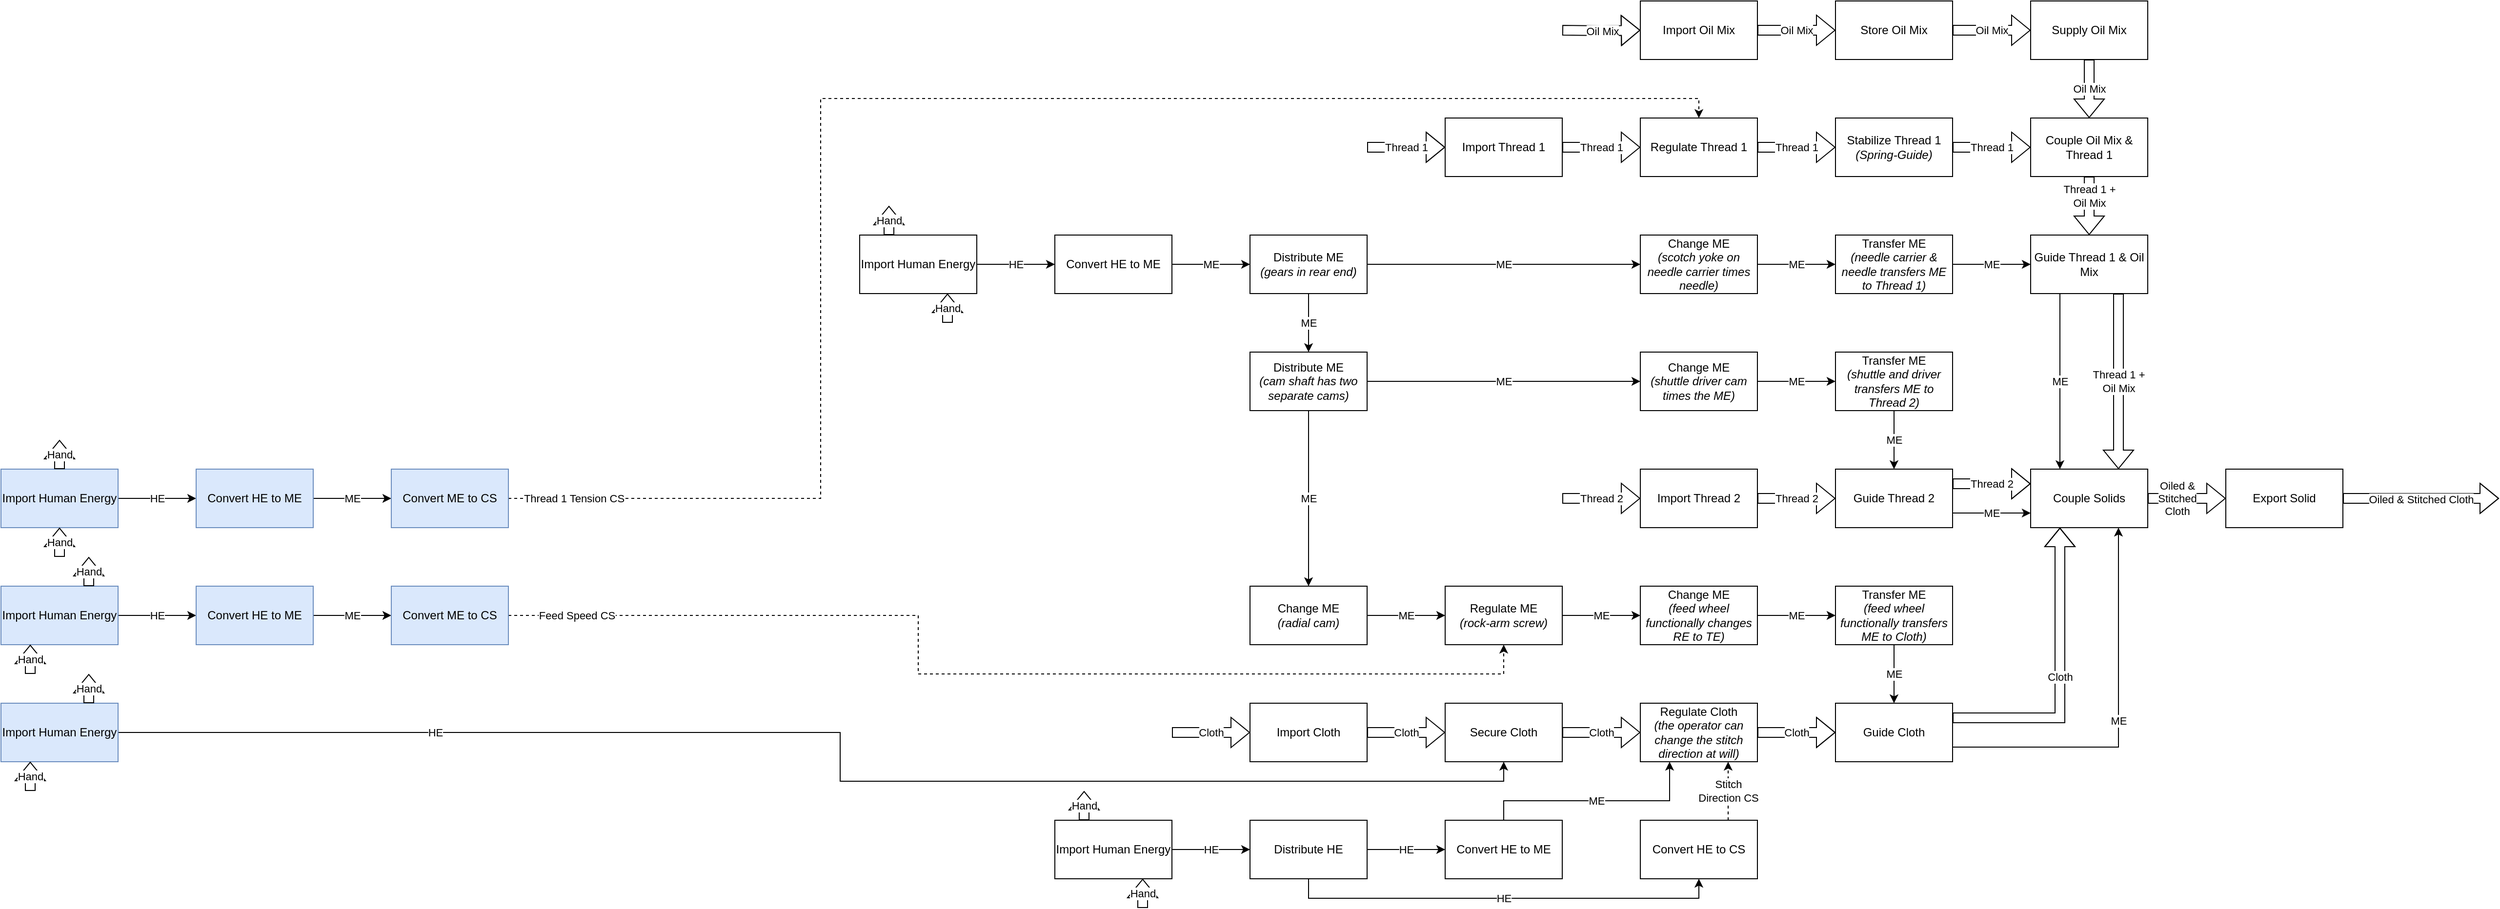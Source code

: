 <mxfile version="19.0.3" type="device"><diagram id="xn1zfxU0n3qhUl4-fZTe" name="Page-1"><mxGraphModel dx="3470" dy="2492" grid="1" gridSize="10" guides="1" tooltips="1" connect="1" arrows="1" fold="1" page="1" pageScale="1" pageWidth="1100" pageHeight="850" math="0" shadow="0"><root><mxCell id="0"/><mxCell id="1" parent="0"/><mxCell id="2Urj0QmqIUxQSw8zZQH4-1" value="HE" style="edgeStyle=orthogonalEdgeStyle;rounded=0;orthogonalLoop=1;jettySize=auto;html=1;exitX=1;exitY=0.5;exitDx=0;exitDy=0;entryX=0;entryY=0.5;entryDx=0;entryDy=0;" parent="1" source="2Urj0QmqIUxQSw8zZQH4-2" target="2Urj0QmqIUxQSw8zZQH4-6" edge="1"><mxGeometry relative="1" as="geometry"/></mxCell><mxCell id="2Urj0QmqIUxQSw8zZQH4-2" value="Import Human Energy" style="rounded=0;whiteSpace=wrap;html=1;" parent="1" vertex="1"><mxGeometry x="80" y="150" width="120" height="60" as="geometry"/></mxCell><mxCell id="2Urj0QmqIUxQSw8zZQH4-3" value="Hand" style="shape=flexArrow;endArrow=classic;html=1;rounded=0;entryX=0.75;entryY=1;entryDx=0;entryDy=0;" parent="1" target="2Urj0QmqIUxQSw8zZQH4-2" edge="1"><mxGeometry width="50" height="50" relative="1" as="geometry"><mxPoint x="170" y="240" as="sourcePoint"/><mxPoint x="170" y="250" as="targetPoint"/></mxGeometry></mxCell><mxCell id="2Urj0QmqIUxQSw8zZQH4-4" value="Hand" style="shape=flexArrow;endArrow=classic;html=1;rounded=0;exitX=0.25;exitY=0;exitDx=0;exitDy=0;" parent="1" source="2Urj0QmqIUxQSw8zZQH4-2" edge="1"><mxGeometry width="50" height="50" relative="1" as="geometry"><mxPoint x="120" y="110" as="sourcePoint"/><mxPoint x="110" y="120" as="targetPoint"/></mxGeometry></mxCell><mxCell id="2Urj0QmqIUxQSw8zZQH4-5" value="ME" style="edgeStyle=orthogonalEdgeStyle;rounded=0;orthogonalLoop=1;jettySize=auto;html=1;exitX=1;exitY=0.5;exitDx=0;exitDy=0;entryX=0;entryY=0.5;entryDx=0;entryDy=0;" parent="1" source="2Urj0QmqIUxQSw8zZQH4-6" target="2Urj0QmqIUxQSw8zZQH4-8" edge="1"><mxGeometry relative="1" as="geometry"><mxPoint x="470" y="200" as="targetPoint"/></mxGeometry></mxCell><mxCell id="2Urj0QmqIUxQSw8zZQH4-6" value="Convert HE to ME" style="rounded=0;whiteSpace=wrap;html=1;" parent="1" vertex="1"><mxGeometry x="280" y="150" width="120" height="60" as="geometry"/></mxCell><mxCell id="2Urj0QmqIUxQSw8zZQH4-7" value="ME" style="edgeStyle=orthogonalEdgeStyle;rounded=0;orthogonalLoop=1;jettySize=auto;html=1;exitX=0.5;exitY=1;exitDx=0;exitDy=0;entryX=0.5;entryY=0;entryDx=0;entryDy=0;" parent="1" source="2Urj0QmqIUxQSw8zZQH4-8" target="2Urj0QmqIUxQSw8zZQH4-33" edge="1"><mxGeometry relative="1" as="geometry"/></mxCell><mxCell id="2Urj0QmqIUxQSw8zZQH4-8" value="Distribute ME&lt;br&gt;&lt;i&gt;(gears in rear end)&lt;/i&gt;" style="rounded=0;whiteSpace=wrap;html=1;" parent="1" vertex="1"><mxGeometry x="480" y="150" width="120" height="60" as="geometry"/></mxCell><mxCell id="2Urj0QmqIUxQSw8zZQH4-9" value="ME" style="edgeStyle=orthogonalEdgeStyle;rounded=0;orthogonalLoop=1;jettySize=auto;html=1;exitX=1;exitY=0.5;exitDx=0;exitDy=0;entryX=0;entryY=0.5;entryDx=0;entryDy=0;" parent="1" source="2Urj0QmqIUxQSw8zZQH4-8" target="2Urj0QmqIUxQSw8zZQH4-11" edge="1"><mxGeometry relative="1" as="geometry"><mxPoint x="600" y="180" as="sourcePoint"/></mxGeometry></mxCell><mxCell id="2Urj0QmqIUxQSw8zZQH4-10" value="ME" style="edgeStyle=orthogonalEdgeStyle;rounded=0;orthogonalLoop=1;jettySize=auto;html=1;exitX=1;exitY=0.5;exitDx=0;exitDy=0;entryX=0;entryY=0.5;entryDx=0;entryDy=0;" parent="1" source="2Urj0QmqIUxQSw8zZQH4-11" target="2Urj0QmqIUxQSw8zZQH4-14" edge="1"><mxGeometry relative="1" as="geometry"/></mxCell><mxCell id="2Urj0QmqIUxQSw8zZQH4-11" value="Change ME&lt;br&gt;&lt;i&gt;(scotch yoke on needle carrier times needle)&lt;/i&gt;" style="rounded=0;whiteSpace=wrap;html=1;" parent="1" vertex="1"><mxGeometry x="880" y="150" width="120" height="60" as="geometry"/></mxCell><mxCell id="2Urj0QmqIUxQSw8zZQH4-12" value="ME" style="edgeStyle=orthogonalEdgeStyle;rounded=0;orthogonalLoop=1;jettySize=auto;html=1;entryX=0;entryY=0.5;entryDx=0;entryDy=0;exitX=1;exitY=0.5;exitDx=0;exitDy=0;" parent="1" source="2Urj0QmqIUxQSw8zZQH4-14" target="2Urj0QmqIUxQSw8zZQH4-21" edge="1"><mxGeometry relative="1" as="geometry"><mxPoint x="1200" y="180" as="sourcePoint"/><mxPoint x="1080" y="180.0" as="targetPoint"/><Array as="points"/><mxPoint as="offset"/></mxGeometry></mxCell><mxCell id="2Urj0QmqIUxQSw8zZQH4-14" value="Transfer ME&lt;br&gt;&lt;i&gt;(needle carrier &amp;amp; needle transfers ME to Thread 1)&lt;/i&gt;" style="rounded=0;whiteSpace=wrap;html=1;" parent="1" vertex="1"><mxGeometry x="1080" y="150" width="120" height="60" as="geometry"/></mxCell><mxCell id="2Urj0QmqIUxQSw8zZQH4-16" value="Import Thread 1" style="rounded=0;whiteSpace=wrap;html=1;" parent="1" vertex="1"><mxGeometry x="680" y="30" width="120" height="60" as="geometry"/></mxCell><mxCell id="2Urj0QmqIUxQSw8zZQH4-17" value="Thread 1" style="edgeStyle=orthogonalEdgeStyle;shape=flexArrow;rounded=0;orthogonalLoop=1;jettySize=auto;html=1;exitX=1;exitY=0.5;exitDx=0;exitDy=0;entryX=0;entryY=0.5;entryDx=0;entryDy=0;" parent="1" source="2Urj0QmqIUxQSw8zZQH4-16" target="2Urj0QmqIUxQSw8zZQH4-24" edge="1"><mxGeometry relative="1" as="geometry"><mxPoint x="870" y="60" as="targetPoint"/><mxPoint x="800" y="60" as="sourcePoint"/></mxGeometry></mxCell><mxCell id="2Urj0QmqIUxQSw8zZQH4-19" value="Thread 1 +&lt;br&gt;Oil Mix" style="edgeStyle=orthogonalEdgeStyle;rounded=0;orthogonalLoop=1;jettySize=auto;html=1;entryX=0.75;entryY=0;entryDx=0;entryDy=0;shape=flexArrow;exitX=0.75;exitY=1;exitDx=0;exitDy=0;" parent="1" source="2Urj0QmqIUxQSw8zZQH4-21" target="2Urj0QmqIUxQSw8zZQH4-74" edge="1"><mxGeometry relative="1" as="geometry"><mxPoint x="1370" y="170" as="sourcePoint"/></mxGeometry></mxCell><mxCell id="2Urj0QmqIUxQSw8zZQH4-20" value="ME" style="edgeStyle=orthogonalEdgeStyle;rounded=0;orthogonalLoop=1;jettySize=auto;html=1;entryX=0.25;entryY=0;entryDx=0;entryDy=0;exitX=0.25;exitY=1;exitDx=0;exitDy=0;" parent="1" source="2Urj0QmqIUxQSw8zZQH4-21" target="2Urj0QmqIUxQSw8zZQH4-74" edge="1"><mxGeometry relative="1" as="geometry"><mxPoint x="1310" y="180" as="sourcePoint"/></mxGeometry></mxCell><mxCell id="2Urj0QmqIUxQSw8zZQH4-21" value="Guide Thread 1 &amp;amp; Oil Mix" style="rounded=0;whiteSpace=wrap;html=1;" parent="1" vertex="1"><mxGeometry x="1280" y="150" width="120" height="60" as="geometry"/></mxCell><mxCell id="2Urj0QmqIUxQSw8zZQH4-22" value="Thread 1" style="edgeStyle=orthogonalEdgeStyle;rounded=0;orthogonalLoop=1;jettySize=auto;html=1;entryX=0;entryY=0.5;entryDx=0;entryDy=0;shape=flexArrow;exitX=1;exitY=0.5;exitDx=0;exitDy=0;" parent="1" source="2Urj0QmqIUxQSw8zZQH4-90" target="2Urj0QmqIUxQSw8zZQH4-95" edge="1"><mxGeometry relative="1" as="geometry"><mxPoint x="1200" y="60" as="sourcePoint"/></mxGeometry></mxCell><mxCell id="2Urj0QmqIUxQSw8zZQH4-23" value="Thread 1" style="edgeStyle=orthogonalEdgeStyle;rounded=0;orthogonalLoop=1;jettySize=auto;html=1;exitX=1;exitY=0.5;exitDx=0;exitDy=0;entryX=0;entryY=0.5;entryDx=0;entryDy=0;shape=flexArrow;" parent="1" source="2Urj0QmqIUxQSw8zZQH4-24" target="2Urj0QmqIUxQSw8zZQH4-90" edge="1"><mxGeometry relative="1" as="geometry"/></mxCell><mxCell id="2Urj0QmqIUxQSw8zZQH4-24" value="Regulate Thread 1" style="rounded=0;whiteSpace=wrap;html=1;" parent="1" vertex="1"><mxGeometry x="880" y="30" width="120" height="60" as="geometry"/></mxCell><mxCell id="2Urj0QmqIUxQSw8zZQH4-25" value="HE" style="edgeStyle=orthogonalEdgeStyle;rounded=0;orthogonalLoop=1;jettySize=auto;html=1;exitX=1;exitY=0.5;exitDx=0;exitDy=0;entryX=0;entryY=0.5;entryDx=0;entryDy=0;" parent="1" source="2Urj0QmqIUxQSw8zZQH4-28" target="2Urj0QmqIUxQSw8zZQH4-27" edge="1"><mxGeometry relative="1" as="geometry"><mxPoint x="-480" y="540" as="sourcePoint"/></mxGeometry></mxCell><mxCell id="2Urj0QmqIUxQSw8zZQH4-26" value="Thread 1 Tension CS" style="edgeStyle=orthogonalEdgeStyle;rounded=0;orthogonalLoop=1;jettySize=auto;html=1;entryX=0.5;entryY=0;entryDx=0;entryDy=0;dashed=1;exitX=1;exitY=0.5;exitDx=0;exitDy=0;" parent="1" source="2Urj0QmqIUxQSw8zZQH4-93" target="2Urj0QmqIUxQSw8zZQH4-24" edge="1"><mxGeometry x="-0.919" relative="1" as="geometry"><mxPoint x="530" y="10" as="sourcePoint"/><Array as="points"><mxPoint x="40" y="420"/><mxPoint x="40" y="10"/><mxPoint x="940" y="10"/></Array><mxPoint as="offset"/></mxGeometry></mxCell><mxCell id="2Urj0QmqIUxQSw8zZQH4-94" value="ME" style="edgeStyle=orthogonalEdgeStyle;rounded=0;orthogonalLoop=1;jettySize=auto;html=1;exitX=1;exitY=0.5;exitDx=0;exitDy=0;entryX=0;entryY=0.5;entryDx=0;entryDy=0;" parent="1" source="2Urj0QmqIUxQSw8zZQH4-27" target="2Urj0QmqIUxQSw8zZQH4-93" edge="1"><mxGeometry relative="1" as="geometry"><mxPoint x="-340" y="450.0" as="targetPoint"/></mxGeometry></mxCell><mxCell id="2Urj0QmqIUxQSw8zZQH4-27" value="Convert HE to ME" style="rounded=0;whiteSpace=wrap;html=1;fillColor=#dae8fc;strokeColor=#6c8ebf;" parent="1" vertex="1"><mxGeometry x="-600" y="390" width="120" height="60" as="geometry"/></mxCell><mxCell id="2Urj0QmqIUxQSw8zZQH4-28" value="Import Human Energy" style="rounded=0;whiteSpace=wrap;html=1;fillColor=#dae8fc;strokeColor=#6c8ebf;" parent="1" vertex="1"><mxGeometry x="-800" y="390" width="120" height="60" as="geometry"/></mxCell><mxCell id="2Urj0QmqIUxQSw8zZQH4-29" value="Hand" style="shape=flexArrow;endArrow=classic;html=1;rounded=0;entryX=0.5;entryY=1;entryDx=0;entryDy=0;" parent="1" target="2Urj0QmqIUxQSw8zZQH4-28" edge="1"><mxGeometry width="50" height="50" relative="1" as="geometry"><mxPoint x="-740" y="480" as="sourcePoint"/><mxPoint x="-510" y="690" as="targetPoint"/></mxGeometry></mxCell><mxCell id="2Urj0QmqIUxQSw8zZQH4-30" value="Hand" style="shape=flexArrow;endArrow=classic;html=1;rounded=0;exitX=0.5;exitY=0;exitDx=0;exitDy=0;" parent="1" source="2Urj0QmqIUxQSw8zZQH4-28" edge="1"><mxGeometry width="50" height="50" relative="1" as="geometry"><mxPoint x="-560" y="470" as="sourcePoint"/><mxPoint x="-740" y="360" as="targetPoint"/></mxGeometry></mxCell><mxCell id="2Urj0QmqIUxQSw8zZQH4-31" value="ME" style="edgeStyle=orthogonalEdgeStyle;rounded=0;orthogonalLoop=1;jettySize=auto;html=1;exitX=0.5;exitY=1;exitDx=0;exitDy=0;entryX=0.5;entryY=0;entryDx=0;entryDy=0;" parent="1" source="2Urj0QmqIUxQSw8zZQH4-33" target="3_Bx78kAzlLMPyuYpHiF-7" edge="1"><mxGeometry relative="1" as="geometry"><mxPoint x="430" y="460" as="targetPoint"/><Array as="points"><mxPoint x="540" y="340"/><mxPoint x="540" y="340"/></Array></mxGeometry></mxCell><mxCell id="2Urj0QmqIUxQSw8zZQH4-32" value="ME" style="edgeStyle=orthogonalEdgeStyle;rounded=0;orthogonalLoop=1;jettySize=auto;html=1;exitX=1;exitY=0.5;exitDx=0;exitDy=0;entryX=0;entryY=0.5;entryDx=0;entryDy=0;" parent="1" source="2Urj0QmqIUxQSw8zZQH4-33" target="2Urj0QmqIUxQSw8zZQH4-52" edge="1"><mxGeometry relative="1" as="geometry"/></mxCell><mxCell id="2Urj0QmqIUxQSw8zZQH4-33" value="Distribute ME&lt;br&gt;&lt;i&gt;(cam shaft has two separate cams)&lt;/i&gt;" style="rounded=0;whiteSpace=wrap;html=1;" parent="1" vertex="1"><mxGeometry x="480" y="270" width="120" height="60" as="geometry"/></mxCell><mxCell id="2Urj0QmqIUxQSw8zZQH4-34" value="Cloth" style="edgeStyle=orthogonalEdgeStyle;rounded=0;orthogonalLoop=1;jettySize=auto;html=1;exitX=1;exitY=0.5;exitDx=0;exitDy=0;entryX=0;entryY=0.5;entryDx=0;entryDy=0;shape=flexArrow;" parent="1" source="2Urj0QmqIUxQSw8zZQH4-35" target="2Urj0QmqIUxQSw8zZQH4-39" edge="1"><mxGeometry relative="1" as="geometry"/></mxCell><mxCell id="2Urj0QmqIUxQSw8zZQH4-35" value="Import Cloth" style="rounded=0;whiteSpace=wrap;html=1;" parent="1" vertex="1"><mxGeometry x="480" y="630" width="120" height="60" as="geometry"/></mxCell><mxCell id="2Urj0QmqIUxQSw8zZQH4-36" value="Thread 1" style="shape=flexArrow;endArrow=classic;html=1;rounded=0;entryX=0;entryY=0.5;entryDx=0;entryDy=0;" parent="1" target="2Urj0QmqIUxQSw8zZQH4-16" edge="1"><mxGeometry width="50" height="50" relative="1" as="geometry"><mxPoint x="600" y="60" as="sourcePoint"/><mxPoint x="650" y="30" as="targetPoint"/><Array as="points"><mxPoint x="640" y="60"/></Array></mxGeometry></mxCell><mxCell id="2Urj0QmqIUxQSw8zZQH4-37" value="Cloth" style="shape=flexArrow;endArrow=classic;html=1;rounded=0;entryX=0;entryY=0.5;entryDx=0;entryDy=0;" parent="1" target="2Urj0QmqIUxQSw8zZQH4-35" edge="1"><mxGeometry width="50" height="50" relative="1" as="geometry"><mxPoint x="400" y="660" as="sourcePoint"/><mxPoint x="440" y="630" as="targetPoint"/></mxGeometry></mxCell><mxCell id="2Urj0QmqIUxQSw8zZQH4-38" value="Cloth" style="edgeStyle=orthogonalEdgeStyle;rounded=0;orthogonalLoop=1;jettySize=auto;html=1;exitX=1;exitY=0.5;exitDx=0;exitDy=0;shape=flexArrow;entryX=0;entryY=0.5;entryDx=0;entryDy=0;" parent="1" source="2Urj0QmqIUxQSw8zZQH4-39" target="2Urj0QmqIUxQSw8zZQH4-72" edge="1"><mxGeometry relative="1" as="geometry"><mxPoint x="860" y="660" as="targetPoint"/></mxGeometry></mxCell><mxCell id="2Urj0QmqIUxQSw8zZQH4-39" value="Secure Cloth" style="rounded=0;whiteSpace=wrap;html=1;" parent="1" vertex="1"><mxGeometry x="680" y="630" width="120" height="60" as="geometry"/></mxCell><mxCell id="2Urj0QmqIUxQSw8zZQH4-40" value="HE" style="edgeStyle=orthogonalEdgeStyle;rounded=0;orthogonalLoop=1;jettySize=auto;html=1;exitX=1;exitY=0.5;exitDx=0;exitDy=0;entryX=0.5;entryY=1;entryDx=0;entryDy=0;" parent="1" source="2Urj0QmqIUxQSw8zZQH4-41" target="2Urj0QmqIUxQSw8zZQH4-39" edge="1"><mxGeometry x="-0.564" relative="1" as="geometry"><mxPoint x="700" y="800" as="sourcePoint"/><mxPoint x="780.0" y="800" as="targetPoint"/><Array as="points"><mxPoint x="60" y="660"/><mxPoint x="60" y="710"/><mxPoint x="740" y="710"/></Array><mxPoint as="offset"/></mxGeometry></mxCell><mxCell id="2Urj0QmqIUxQSw8zZQH4-41" value="Import Human Energy" style="rounded=0;whiteSpace=wrap;html=1;fillColor=#dae8fc;strokeColor=#6c8ebf;" parent="1" vertex="1"><mxGeometry x="-800" y="630" width="120" height="60" as="geometry"/></mxCell><mxCell id="2Urj0QmqIUxQSw8zZQH4-42" value="Hand" style="shape=flexArrow;endArrow=classic;html=1;rounded=0;entryX=0.25;entryY=1;entryDx=0;entryDy=0;" parent="1" target="2Urj0QmqIUxQSw8zZQH4-41" edge="1"><mxGeometry width="50" height="50" relative="1" as="geometry"><mxPoint x="-770" y="720" as="sourcePoint"/><mxPoint x="-710" y="730" as="targetPoint"/></mxGeometry></mxCell><mxCell id="2Urj0QmqIUxQSw8zZQH4-43" value="Hand" style="shape=flexArrow;endArrow=classic;html=1;rounded=0;exitX=0.75;exitY=0;exitDx=0;exitDy=0;" parent="1" source="2Urj0QmqIUxQSw8zZQH4-41" edge="1"><mxGeometry width="50" height="50" relative="1" as="geometry"><mxPoint x="-760" y="590" as="sourcePoint"/><mxPoint x="-710" y="600" as="targetPoint"/></mxGeometry></mxCell><mxCell id="2Urj0QmqIUxQSw8zZQH4-44" value="ME" style="edgeStyle=orthogonalEdgeStyle;rounded=0;orthogonalLoop=1;jettySize=auto;html=1;exitX=1;exitY=0.5;exitDx=0;exitDy=0;entryX=0;entryY=0.5;entryDx=0;entryDy=0;" parent="1" source="3_Bx78kAzlLMPyuYpHiF-7" target="2Urj0QmqIUxQSw8zZQH4-59" edge="1"><mxGeometry relative="1" as="geometry"><mxPoint x="660" y="540" as="targetPoint"/><mxPoint x="600.0" y="540" as="sourcePoint"/></mxGeometry></mxCell><mxCell id="2Urj0QmqIUxQSw8zZQH4-46" value="ME" style="edgeStyle=orthogonalEdgeStyle;rounded=0;orthogonalLoop=1;jettySize=auto;html=1;exitX=0.5;exitY=1;exitDx=0;exitDy=0;entryX=0.5;entryY=0;entryDx=0;entryDy=0;" parent="1" source="2Urj0QmqIUxQSw8zZQH4-47" target="2Urj0QmqIUxQSw8zZQH4-50" edge="1"><mxGeometry relative="1" as="geometry"/></mxCell><mxCell id="2Urj0QmqIUxQSw8zZQH4-47" value="Transfer ME&lt;br&gt;&lt;i&gt;(feed wheel functionally transfers ME to Cloth)&lt;/i&gt;" style="rounded=0;whiteSpace=wrap;html=1;" parent="1" vertex="1"><mxGeometry x="1080" y="510" width="120" height="60" as="geometry"/></mxCell><mxCell id="2Urj0QmqIUxQSw8zZQH4-48" value="Cloth" style="edgeStyle=orthogonalEdgeStyle;shape=flexArrow;rounded=0;orthogonalLoop=1;jettySize=auto;html=1;exitX=1;exitY=0.25;exitDx=0;exitDy=0;entryX=0.25;entryY=1;entryDx=0;entryDy=0;" parent="1" source="2Urj0QmqIUxQSw8zZQH4-50" target="2Urj0QmqIUxQSw8zZQH4-74" edge="1"><mxGeometry relative="1" as="geometry"/></mxCell><mxCell id="2Urj0QmqIUxQSw8zZQH4-49" value="ME" style="edgeStyle=orthogonalEdgeStyle;rounded=0;orthogonalLoop=1;jettySize=auto;html=1;exitX=1;exitY=0.75;exitDx=0;exitDy=0;entryX=0.75;entryY=1;entryDx=0;entryDy=0;" parent="1" source="2Urj0QmqIUxQSw8zZQH4-50" target="2Urj0QmqIUxQSw8zZQH4-74" edge="1"><mxGeometry relative="1" as="geometry"/></mxCell><mxCell id="2Urj0QmqIUxQSw8zZQH4-50" value="Guide Cloth" style="rounded=0;whiteSpace=wrap;html=1;" parent="1" vertex="1"><mxGeometry x="1080" y="630" width="120" height="60" as="geometry"/></mxCell><mxCell id="2Urj0QmqIUxQSw8zZQH4-51" value="ME" style="edgeStyle=orthogonalEdgeStyle;rounded=0;orthogonalLoop=1;jettySize=auto;html=1;exitX=1;exitY=0.5;exitDx=0;exitDy=0;entryX=0;entryY=0.5;entryDx=0;entryDy=0;" parent="1" source="2Urj0QmqIUxQSw8zZQH4-52" target="2Urj0QmqIUxQSw8zZQH4-68" edge="1"><mxGeometry relative="1" as="geometry"/></mxCell><mxCell id="2Urj0QmqIUxQSw8zZQH4-52" value="Change ME&lt;br&gt;&lt;i&gt;(shuttle driver cam times the ME)&lt;/i&gt;" style="rounded=0;whiteSpace=wrap;html=1;" parent="1" vertex="1"><mxGeometry x="880" y="270" width="120" height="60" as="geometry"/></mxCell><mxCell id="2Urj0QmqIUxQSw8zZQH4-54" value="Import Thread 2" style="rounded=0;whiteSpace=wrap;html=1;" parent="1" vertex="1"><mxGeometry x="880" y="390" width="120" height="60" as="geometry"/></mxCell><mxCell id="2Urj0QmqIUxQSw8zZQH4-55" value="Thread 2" style="shape=flexArrow;endArrow=classic;html=1;rounded=0;entryX=0;entryY=0.5;entryDx=0;entryDy=0;" parent="1" target="2Urj0QmqIUxQSw8zZQH4-54" edge="1"><mxGeometry width="50" height="50" relative="1" as="geometry"><mxPoint x="800" y="420" as="sourcePoint"/><mxPoint x="800" y="400" as="targetPoint"/></mxGeometry></mxCell><mxCell id="2Urj0QmqIUxQSw8zZQH4-56" value="Thread 2" style="edgeStyle=orthogonalEdgeStyle;shape=flexArrow;rounded=0;orthogonalLoop=1;jettySize=auto;html=1;entryX=0;entryY=0.5;entryDx=0;entryDy=0;exitX=1;exitY=0.5;exitDx=0;exitDy=0;" parent="1" source="2Urj0QmqIUxQSw8zZQH4-54" target="2Urj0QmqIUxQSw8zZQH4-71" edge="1"><mxGeometry relative="1" as="geometry"><mxPoint x="1010" y="400" as="sourcePoint"/></mxGeometry></mxCell><mxCell id="2Urj0QmqIUxQSw8zZQH4-58" value="ME" style="edgeStyle=orthogonalEdgeStyle;rounded=0;orthogonalLoop=1;jettySize=auto;html=1;entryX=0;entryY=0.5;entryDx=0;entryDy=0;exitX=1;exitY=0.5;exitDx=0;exitDy=0;" parent="1" source="2Urj0QmqIUxQSw8zZQH4-98" target="2Urj0QmqIUxQSw8zZQH4-47" edge="1"><mxGeometry relative="1" as="geometry"><mxPoint x="1010" y="540" as="sourcePoint"/></mxGeometry></mxCell><mxCell id="2Urj0QmqIUxQSw8zZQH4-99" value="ME" style="edgeStyle=orthogonalEdgeStyle;rounded=0;orthogonalLoop=1;jettySize=auto;html=1;exitX=1;exitY=0.5;exitDx=0;exitDy=0;entryX=0;entryY=0.5;entryDx=0;entryDy=0;" parent="1" source="2Urj0QmqIUxQSw8zZQH4-59" target="2Urj0QmqIUxQSw8zZQH4-98" edge="1"><mxGeometry relative="1" as="geometry"/></mxCell><mxCell id="2Urj0QmqIUxQSw8zZQH4-59" value="Regulate ME&lt;br&gt;&lt;i&gt;(rock-arm screw)&lt;/i&gt;" style="rounded=0;whiteSpace=wrap;html=1;" parent="1" vertex="1"><mxGeometry x="680" y="510" width="120" height="60" as="geometry"/></mxCell><mxCell id="2Urj0QmqIUxQSw8zZQH4-60" value="HE" style="edgeStyle=orthogonalEdgeStyle;rounded=0;orthogonalLoop=1;jettySize=auto;html=1;exitX=1;exitY=0.5;exitDx=0;exitDy=0;entryX=0;entryY=0.5;entryDx=0;entryDy=0;" parent="1" source="2Urj0QmqIUxQSw8zZQH4-64" target="2Urj0QmqIUxQSw8zZQH4-63" edge="1"><mxGeometry relative="1" as="geometry"><mxPoint x="-680" y="425" as="sourcePoint"/></mxGeometry></mxCell><mxCell id="2Urj0QmqIUxQSw8zZQH4-61" value="Feed Speed CS" style="edgeStyle=orthogonalEdgeStyle;rounded=0;orthogonalLoop=1;jettySize=auto;html=1;entryX=0.5;entryY=1;entryDx=0;entryDy=0;dashed=1;exitX=1;exitY=0.5;exitDx=0;exitDy=0;" parent="1" source="2Urj0QmqIUxQSw8zZQH4-89" target="2Urj0QmqIUxQSw8zZQH4-59" edge="1"><mxGeometry x="-0.874" relative="1" as="geometry"><mxPoint x="410" y="510" as="sourcePoint"/><Array as="points"><mxPoint x="140" y="540"/><mxPoint x="140" y="600"/><mxPoint x="740" y="600"/></Array><mxPoint as="offset"/></mxGeometry></mxCell><mxCell id="2Urj0QmqIUxQSw8zZQH4-62" value="ME" style="edgeStyle=orthogonalEdgeStyle;rounded=0;orthogonalLoop=1;jettySize=auto;html=1;exitX=1;exitY=0.5;exitDx=0;exitDy=0;entryX=0;entryY=0.5;entryDx=0;entryDy=0;" parent="1" source="2Urj0QmqIUxQSw8zZQH4-63" target="2Urj0QmqIUxQSw8zZQH4-89" edge="1"><mxGeometry relative="1" as="geometry"/></mxCell><mxCell id="2Urj0QmqIUxQSw8zZQH4-63" value="Convert HE to ME" style="rounded=0;whiteSpace=wrap;html=1;fillColor=#dae8fc;strokeColor=#6c8ebf;" parent="1" vertex="1"><mxGeometry x="-600" y="510" width="120" height="60" as="geometry"/></mxCell><mxCell id="2Urj0QmqIUxQSw8zZQH4-64" value="Import Human Energy" style="rounded=0;whiteSpace=wrap;html=1;fillColor=#dae8fc;strokeColor=#6c8ebf;" parent="1" vertex="1"><mxGeometry x="-800" y="510" width="120" height="60" as="geometry"/></mxCell><mxCell id="2Urj0QmqIUxQSw8zZQH4-65" value="Hand" style="shape=flexArrow;endArrow=classic;html=1;rounded=0;entryX=0.25;entryY=1;entryDx=0;entryDy=0;" parent="1" target="2Urj0QmqIUxQSw8zZQH4-64" edge="1"><mxGeometry width="50" height="50" relative="1" as="geometry"><mxPoint x="-770" y="600" as="sourcePoint"/><mxPoint x="-710" y="610" as="targetPoint"/></mxGeometry></mxCell><mxCell id="2Urj0QmqIUxQSw8zZQH4-66" value="Hand" style="shape=flexArrow;endArrow=classic;html=1;rounded=0;exitX=0.75;exitY=0;exitDx=0;exitDy=0;" parent="1" source="2Urj0QmqIUxQSw8zZQH4-64" edge="1"><mxGeometry width="50" height="50" relative="1" as="geometry"><mxPoint x="-760" y="470" as="sourcePoint"/><mxPoint x="-710" y="480" as="targetPoint"/></mxGeometry></mxCell><mxCell id="2Urj0QmqIUxQSw8zZQH4-67" value="ME" style="edgeStyle=orthogonalEdgeStyle;rounded=0;orthogonalLoop=1;jettySize=auto;html=1;exitX=0.5;exitY=1;exitDx=0;exitDy=0;entryX=0.5;entryY=0;entryDx=0;entryDy=0;" parent="1" source="2Urj0QmqIUxQSw8zZQH4-68" target="2Urj0QmqIUxQSw8zZQH4-71" edge="1"><mxGeometry relative="1" as="geometry"/></mxCell><mxCell id="2Urj0QmqIUxQSw8zZQH4-68" value="Transfer ME&lt;br&gt;&lt;i&gt;(shuttle and driver transfers ME to Thread 2)&lt;/i&gt;" style="rounded=0;whiteSpace=wrap;html=1;" parent="1" vertex="1"><mxGeometry x="1080" y="270" width="120" height="60" as="geometry"/></mxCell><mxCell id="2Urj0QmqIUxQSw8zZQH4-69" value="Thread 2" style="edgeStyle=orthogonalEdgeStyle;shape=flexArrow;rounded=0;orthogonalLoop=1;jettySize=auto;html=1;exitX=1;exitY=0.25;exitDx=0;exitDy=0;entryX=0;entryY=0.25;entryDx=0;entryDy=0;" parent="1" source="2Urj0QmqIUxQSw8zZQH4-71" target="2Urj0QmqIUxQSw8zZQH4-74" edge="1"><mxGeometry relative="1" as="geometry"><Array as="points"><mxPoint x="1260" y="405"/><mxPoint x="1260" y="405"/></Array></mxGeometry></mxCell><mxCell id="2Urj0QmqIUxQSw8zZQH4-70" value="ME" style="edgeStyle=orthogonalEdgeStyle;rounded=0;orthogonalLoop=1;jettySize=auto;html=1;exitX=1;exitY=0.75;exitDx=0;exitDy=0;entryX=0;entryY=0.75;entryDx=0;entryDy=0;" parent="1" source="2Urj0QmqIUxQSw8zZQH4-71" target="2Urj0QmqIUxQSw8zZQH4-74" edge="1"><mxGeometry relative="1" as="geometry"><Array as="points"><mxPoint x="1270" y="435"/><mxPoint x="1270" y="435"/></Array></mxGeometry></mxCell><mxCell id="2Urj0QmqIUxQSw8zZQH4-71" value="Guide Thread 2" style="rounded=0;whiteSpace=wrap;html=1;" parent="1" vertex="1"><mxGeometry x="1080" y="390" width="120" height="60" as="geometry"/></mxCell><mxCell id="2Urj0QmqIUxQSw8zZQH4-72" value="Regulate Cloth&lt;br&gt;&lt;i&gt;(the operator can change the stitch direction at will)&lt;/i&gt;" style="rounded=0;whiteSpace=wrap;html=1;" parent="1" vertex="1"><mxGeometry x="880" y="630" width="120" height="60" as="geometry"/></mxCell><mxCell id="2Urj0QmqIUxQSw8zZQH4-73" value="Cloth" style="edgeStyle=orthogonalEdgeStyle;rounded=0;orthogonalLoop=1;jettySize=auto;html=1;shape=flexArrow;entryX=0;entryY=0.5;entryDx=0;entryDy=0;exitX=1;exitY=0.5;exitDx=0;exitDy=0;" parent="1" source="2Urj0QmqIUxQSw8zZQH4-72" target="2Urj0QmqIUxQSw8zZQH4-50" edge="1"><mxGeometry relative="1" as="geometry"><mxPoint x="810" y="750" as="sourcePoint"/><mxPoint x="890" y="670" as="targetPoint"/><Array as="points"><mxPoint x="1030" y="660"/><mxPoint x="1030" y="660"/></Array></mxGeometry></mxCell><mxCell id="2Urj0QmqIUxQSw8zZQH4-74" value="Couple Solids" style="rounded=0;whiteSpace=wrap;html=1;" parent="1" vertex="1"><mxGeometry x="1280" y="390" width="120" height="60" as="geometry"/></mxCell><mxCell id="2Urj0QmqIUxQSw8zZQH4-75" value="Oiled &amp;amp;&lt;br&gt;Stitched&lt;br&gt;Cloth" style="shape=flexArrow;endArrow=classic;html=1;rounded=0;exitX=1;exitY=0.5;exitDx=0;exitDy=0;entryX=0;entryY=0.5;entryDx=0;entryDy=0;" parent="1" source="2Urj0QmqIUxQSw8zZQH4-74" target="2Urj0QmqIUxQSw8zZQH4-77" edge="1"><mxGeometry x="-0.25" width="50" height="50" relative="1" as="geometry"><mxPoint x="1460" y="380" as="sourcePoint"/><mxPoint x="1480" y="420" as="targetPoint"/><mxPoint as="offset"/></mxGeometry></mxCell><mxCell id="2Urj0QmqIUxQSw8zZQH4-76" value="Oiled &amp;amp; Stitched Cloth" style="edgeStyle=orthogonalEdgeStyle;shape=flexArrow;rounded=0;orthogonalLoop=1;jettySize=auto;html=1;exitX=1;exitY=0.5;exitDx=0;exitDy=0;" parent="1" source="2Urj0QmqIUxQSw8zZQH4-77" edge="1"><mxGeometry relative="1" as="geometry"><mxPoint x="1760" y="420" as="targetPoint"/></mxGeometry></mxCell><mxCell id="2Urj0QmqIUxQSw8zZQH4-77" value="Export Solid" style="rounded=0;whiteSpace=wrap;html=1;" parent="1" vertex="1"><mxGeometry x="1480" y="390" width="120" height="60" as="geometry"/></mxCell><mxCell id="2Urj0QmqIUxQSw8zZQH4-78" value="HE" style="edgeStyle=orthogonalEdgeStyle;rounded=0;orthogonalLoop=1;jettySize=auto;html=1;exitX=1;exitY=0.5;exitDx=0;exitDy=0;entryX=0;entryY=0.5;entryDx=0;entryDy=0;" parent="1" source="2Urj0QmqIUxQSw8zZQH4-79" target="2Urj0QmqIUxQSw8zZQH4-84" edge="1"><mxGeometry relative="1" as="geometry"/></mxCell><mxCell id="2Urj0QmqIUxQSw8zZQH4-79" value="Import Human Energy" style="rounded=0;whiteSpace=wrap;html=1;" parent="1" vertex="1"><mxGeometry x="280" y="750" width="120" height="60" as="geometry"/></mxCell><mxCell id="2Urj0QmqIUxQSw8zZQH4-80" value="Hand" style="shape=flexArrow;endArrow=classic;html=1;rounded=0;entryX=0.75;entryY=1;entryDx=0;entryDy=0;" parent="1" target="2Urj0QmqIUxQSw8zZQH4-79" edge="1"><mxGeometry width="50" height="50" relative="1" as="geometry"><mxPoint x="370" y="840" as="sourcePoint"/><mxPoint x="370" y="850" as="targetPoint"/></mxGeometry></mxCell><mxCell id="2Urj0QmqIUxQSw8zZQH4-81" value="Hand" style="shape=flexArrow;endArrow=classic;html=1;rounded=0;exitX=0.25;exitY=0;exitDx=0;exitDy=0;" parent="1" source="2Urj0QmqIUxQSw8zZQH4-79" edge="1"><mxGeometry width="50" height="50" relative="1" as="geometry"><mxPoint x="320" y="710" as="sourcePoint"/><mxPoint x="310" y="720" as="targetPoint"/></mxGeometry></mxCell><mxCell id="2Urj0QmqIUxQSw8zZQH4-82" value="HE" style="edgeStyle=orthogonalEdgeStyle;rounded=0;orthogonalLoop=1;jettySize=auto;html=1;exitX=1;exitY=0.5;exitDx=0;exitDy=0;entryX=0;entryY=0.5;entryDx=0;entryDy=0;" parent="1" source="2Urj0QmqIUxQSw8zZQH4-84" target="2Urj0QmqIUxQSw8zZQH4-86" edge="1"><mxGeometry relative="1" as="geometry"/></mxCell><mxCell id="2Urj0QmqIUxQSw8zZQH4-83" value="HE" style="edgeStyle=orthogonalEdgeStyle;rounded=0;orthogonalLoop=1;jettySize=auto;html=1;exitX=0.5;exitY=1;exitDx=0;exitDy=0;entryX=0.5;entryY=1;entryDx=0;entryDy=0;" parent="1" source="2Urj0QmqIUxQSw8zZQH4-84" target="2Urj0QmqIUxQSw8zZQH4-88" edge="1"><mxGeometry relative="1" as="geometry"/></mxCell><mxCell id="2Urj0QmqIUxQSw8zZQH4-84" value="Distribute HE" style="rounded=0;whiteSpace=wrap;html=1;" parent="1" vertex="1"><mxGeometry x="480" y="750" width="120" height="60" as="geometry"/></mxCell><mxCell id="2Urj0QmqIUxQSw8zZQH4-85" value="ME" style="edgeStyle=orthogonalEdgeStyle;rounded=0;orthogonalLoop=1;jettySize=auto;html=1;exitX=0.5;exitY=0;exitDx=0;exitDy=0;entryX=0.25;entryY=1;entryDx=0;entryDy=0;" parent="1" source="2Urj0QmqIUxQSw8zZQH4-86" target="2Urj0QmqIUxQSw8zZQH4-72" edge="1"><mxGeometry relative="1" as="geometry"><Array as="points"><mxPoint x="740" y="730"/><mxPoint x="910" y="730"/></Array></mxGeometry></mxCell><mxCell id="2Urj0QmqIUxQSw8zZQH4-86" value="Convert HE to ME" style="rounded=0;whiteSpace=wrap;html=1;" parent="1" vertex="1"><mxGeometry x="680" y="750" width="120" height="60" as="geometry"/></mxCell><mxCell id="2Urj0QmqIUxQSw8zZQH4-87" value="Stitch&lt;br&gt;Direction CS" style="edgeStyle=orthogonalEdgeStyle;rounded=0;orthogonalLoop=1;jettySize=auto;html=1;exitX=0.75;exitY=0;exitDx=0;exitDy=0;entryX=0.75;entryY=1;entryDx=0;entryDy=0;dashed=1;" parent="1" source="2Urj0QmqIUxQSw8zZQH4-88" target="2Urj0QmqIUxQSw8zZQH4-72" edge="1"><mxGeometry relative="1" as="geometry"><mxPoint as="offset"/></mxGeometry></mxCell><mxCell id="2Urj0QmqIUxQSw8zZQH4-88" value="Convert HE to CS" style="rounded=0;whiteSpace=wrap;html=1;" parent="1" vertex="1"><mxGeometry x="880" y="750" width="120" height="60" as="geometry"/></mxCell><mxCell id="2Urj0QmqIUxQSw8zZQH4-89" value="Convert ME to CS" style="rounded=0;whiteSpace=wrap;html=1;fillColor=#dae8fc;strokeColor=#6c8ebf;" parent="1" vertex="1"><mxGeometry x="-400" y="510" width="120" height="60" as="geometry"/></mxCell><mxCell id="2Urj0QmqIUxQSw8zZQH4-90" value="Stabilize Thread 1&lt;br&gt;&lt;i&gt;(Spring-Guide)&lt;/i&gt;" style="rounded=0;whiteSpace=wrap;html=1;" parent="1" vertex="1"><mxGeometry x="1080" y="30" width="120" height="60" as="geometry"/></mxCell><mxCell id="2Urj0QmqIUxQSw8zZQH4-93" value="Convert ME to CS" style="rounded=0;whiteSpace=wrap;html=1;fillColor=#dae8fc;strokeColor=#6c8ebf;" parent="1" vertex="1"><mxGeometry x="-400" y="390" width="120" height="60" as="geometry"/></mxCell><mxCell id="2Urj0QmqIUxQSw8zZQH4-97" value="Thread 1 +&lt;br&gt;Oil Mix" style="edgeStyle=orthogonalEdgeStyle;rounded=0;orthogonalLoop=1;jettySize=auto;html=1;exitX=0.5;exitY=1;exitDx=0;exitDy=0;entryX=0.5;entryY=0;entryDx=0;entryDy=0;shape=flexArrow;" parent="1" source="2Urj0QmqIUxQSw8zZQH4-95" target="2Urj0QmqIUxQSw8zZQH4-21" edge="1"><mxGeometry x="-0.333" relative="1" as="geometry"><mxPoint as="offset"/></mxGeometry></mxCell><mxCell id="2Urj0QmqIUxQSw8zZQH4-95" value="Couple Oil Mix &amp;amp; Thread 1" style="rounded=0;whiteSpace=wrap;html=1;" parent="1" vertex="1"><mxGeometry x="1280" y="30" width="120" height="60" as="geometry"/></mxCell><mxCell id="2Urj0QmqIUxQSw8zZQH4-98" value="Change ME&lt;br&gt;&lt;i&gt;(feed wheel functionally changes RE to TE)&lt;/i&gt;" style="rounded=0;whiteSpace=wrap;html=1;" parent="1" vertex="1"><mxGeometry x="880" y="510" width="120" height="60" as="geometry"/></mxCell><mxCell id="3_Bx78kAzlLMPyuYpHiF-7" value="Change ME&lt;br&gt;&lt;i&gt;(radial cam)&lt;/i&gt;" style="rounded=0;whiteSpace=wrap;html=1;" parent="1" vertex="1"><mxGeometry x="480" y="510" width="120" height="60" as="geometry"/></mxCell><mxCell id="3_Bx78kAzlLMPyuYpHiF-12" value="Oil Mix" style="edgeStyle=orthogonalEdgeStyle;rounded=0;orthogonalLoop=1;jettySize=auto;html=1;exitX=1;exitY=0.5;exitDx=0;exitDy=0;entryX=0;entryY=0.5;entryDx=0;entryDy=0;shape=flexArrow;" parent="1" source="3_Bx78kAzlLMPyuYpHiF-9" target="3_Bx78kAzlLMPyuYpHiF-10" edge="1"><mxGeometry relative="1" as="geometry"/></mxCell><mxCell id="3_Bx78kAzlLMPyuYpHiF-9" value="Import Oil Mix" style="rounded=0;whiteSpace=wrap;html=1;" parent="1" vertex="1"><mxGeometry x="880" y="-90" width="120" height="60" as="geometry"/></mxCell><mxCell id="3_Bx78kAzlLMPyuYpHiF-13" value="Oil Mix" style="edgeStyle=orthogonalEdgeStyle;shape=flexArrow;rounded=0;orthogonalLoop=1;jettySize=auto;html=1;exitX=1;exitY=0.5;exitDx=0;exitDy=0;entryX=0;entryY=0.5;entryDx=0;entryDy=0;" parent="1" source="3_Bx78kAzlLMPyuYpHiF-10" target="3_Bx78kAzlLMPyuYpHiF-11" edge="1"><mxGeometry relative="1" as="geometry"/></mxCell><mxCell id="3_Bx78kAzlLMPyuYpHiF-10" value="Store Oil Mix" style="rounded=0;whiteSpace=wrap;html=1;" parent="1" vertex="1"><mxGeometry x="1080" y="-90" width="120" height="60" as="geometry"/></mxCell><mxCell id="3_Bx78kAzlLMPyuYpHiF-14" value="Oil Mix" style="edgeStyle=orthogonalEdgeStyle;shape=flexArrow;rounded=0;orthogonalLoop=1;jettySize=auto;html=1;exitX=0.5;exitY=1;exitDx=0;exitDy=0;entryX=0.5;entryY=0;entryDx=0;entryDy=0;" parent="1" source="3_Bx78kAzlLMPyuYpHiF-11" target="2Urj0QmqIUxQSw8zZQH4-95" edge="1"><mxGeometry relative="1" as="geometry"/></mxCell><mxCell id="3_Bx78kAzlLMPyuYpHiF-11" value="Supply Oil Mix" style="rounded=0;whiteSpace=wrap;html=1;" parent="1" vertex="1"><mxGeometry x="1280" y="-90" width="120" height="60" as="geometry"/></mxCell><mxCell id="3_Bx78kAzlLMPyuYpHiF-15" value="Oil Mix" style="edgeStyle=orthogonalEdgeStyle;shape=flexArrow;rounded=0;orthogonalLoop=1;jettySize=auto;html=1;entryX=0;entryY=0.5;entryDx=0;entryDy=0;" parent="1" target="3_Bx78kAzlLMPyuYpHiF-9" edge="1"><mxGeometry relative="1" as="geometry"><mxPoint x="800" y="-60" as="sourcePoint"/></mxGeometry></mxCell></root></mxGraphModel></diagram></mxfile>